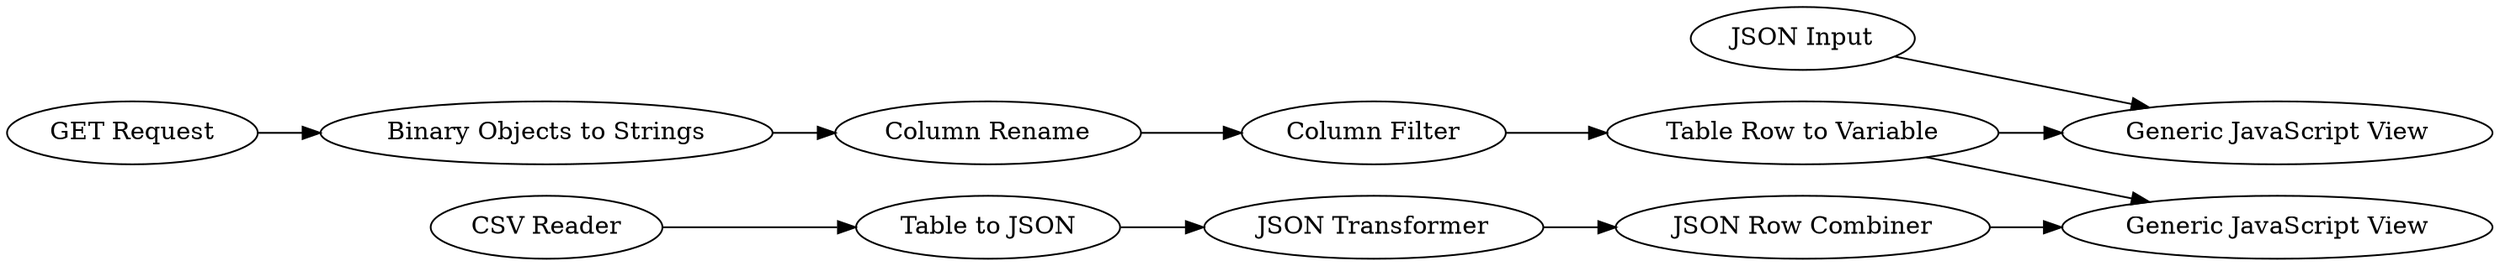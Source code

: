 digraph {
	7 -> 51
	2 -> 122
	51 -> 50
	50 -> 52
	14 -> 17
	52 -> 22
	18 -> 22
	52 -> 122
	17 -> 18
	123 -> 7
	124 -> 14
	14 [label="Table to JSON"]
	123 [label="GET Request"]
	50 [label="Column Filter"]
	7 [label="Binary Objects to Strings"]
	22 [label="Generic JavaScript View"]
	51 [label="Column Rename"]
	52 [label="Table Row to Variable"]
	18 [label="JSON Row Combiner"]
	124 [label="CSV Reader"]
	122 [label="Generic JavaScript View"]
	17 [label="JSON Transformer"]
	2 [label="JSON Input"]
	rankdir=LR
}

